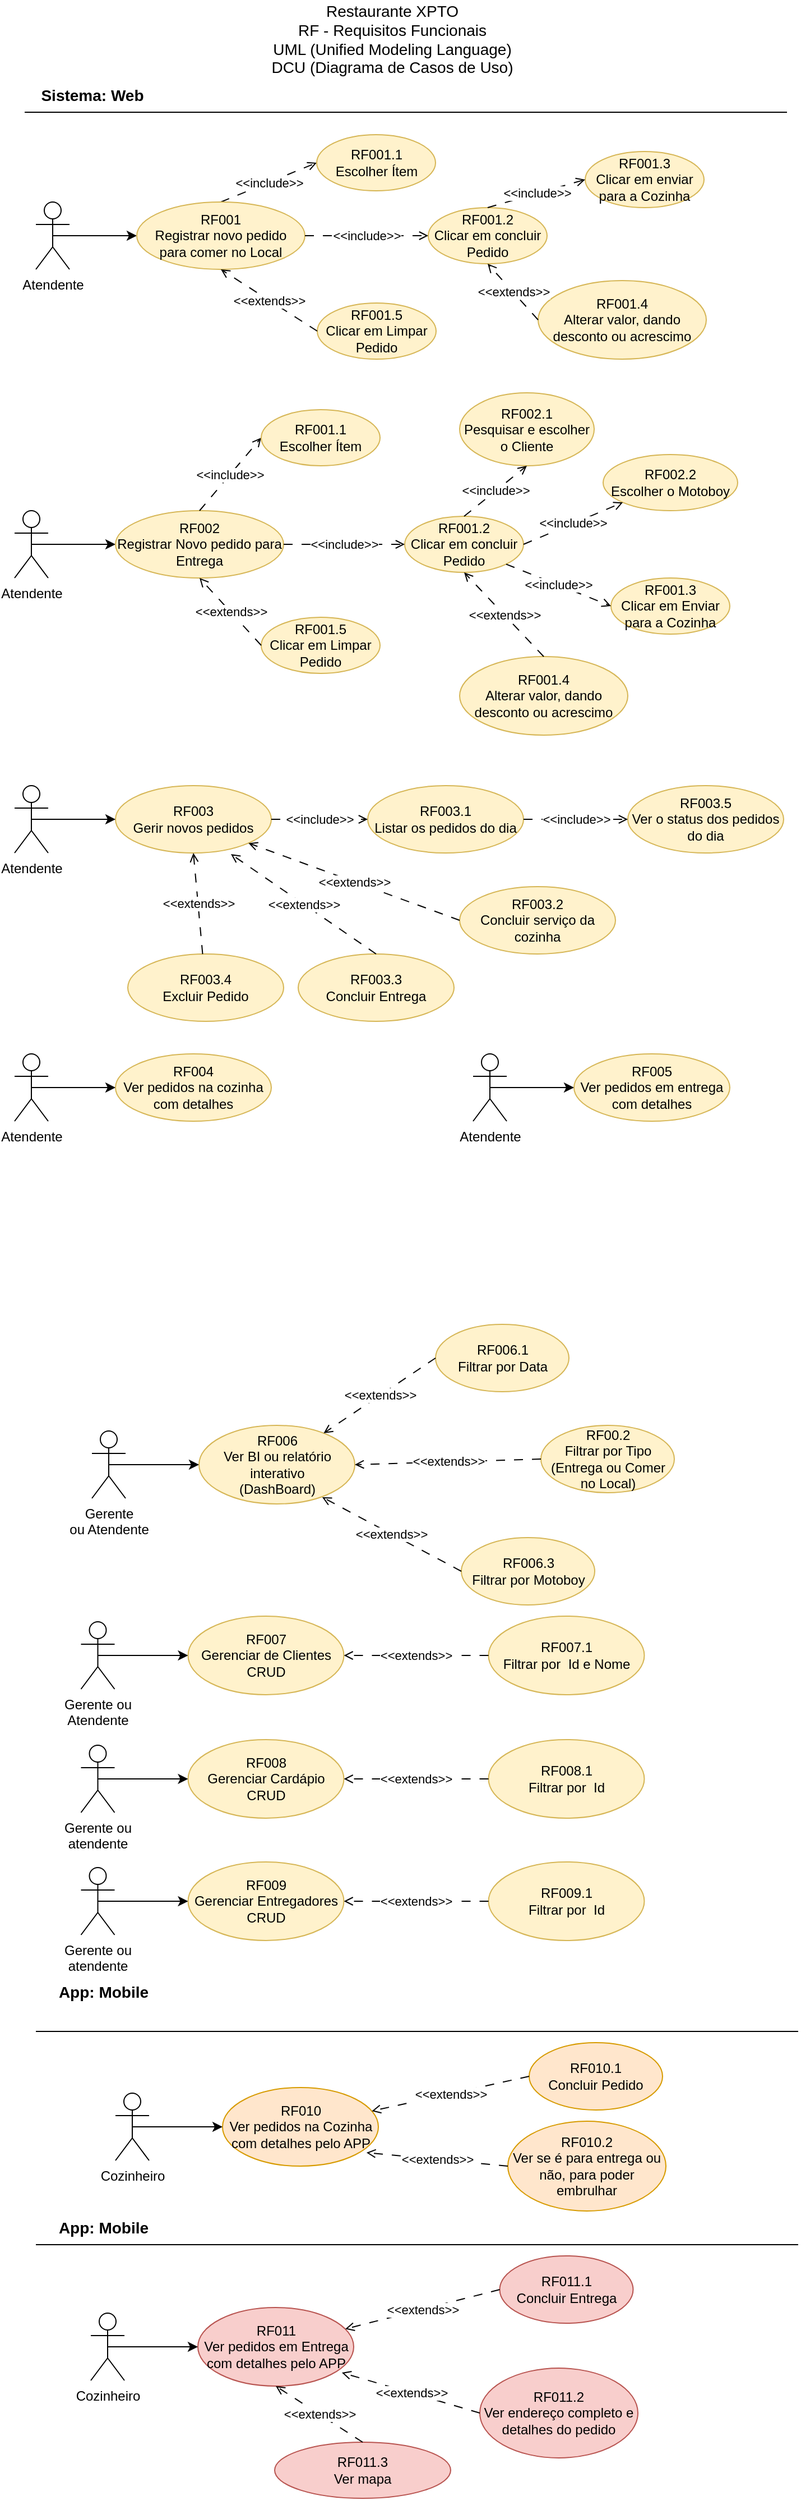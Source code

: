 <mxfile version="21.6.9" type="device">
  <diagram name="Seite-1" id="35zlrPXFMCJeaVaovkQZ">
    <mxGraphModel dx="1434" dy="758" grid="1" gridSize="10" guides="1" tooltips="1" connect="1" arrows="1" fold="1" page="1" pageScale="1" pageWidth="827" pageHeight="1169" math="0" shadow="0">
      <root>
        <mxCell id="0" />
        <mxCell id="1" parent="0" />
        <mxCell id="SU0oQVZIDKapzkja-TfS-1" value="Restaurante XPTO&lt;br style=&quot;font-size: 14px;&quot;&gt;RF - Requisitos Funcionais&lt;br style=&quot;font-size: 14px;&quot;&gt;UML (Unified Modeling Language)&lt;br style=&quot;font-size: 14px;&quot;&gt;DCU (Diagrama de Casos de Uso)" style="text;html=1;strokeColor=none;fillColor=none;align=center;verticalAlign=middle;whiteSpace=wrap;rounded=0;fontSize=14;" parent="1" vertex="1">
          <mxGeometry x="274.5" y="40" width="266" height="70" as="geometry" />
        </mxCell>
        <mxCell id="SU0oQVZIDKapzkja-TfS-4" style="rounded=0;orthogonalLoop=1;jettySize=auto;html=1;exitX=0.5;exitY=0.5;exitDx=0;exitDy=0;exitPerimeter=0;entryX=0;entryY=0.5;entryDx=0;entryDy=0;" parent="1" source="SU0oQVZIDKapzkja-TfS-2" target="SU0oQVZIDKapzkja-TfS-3" edge="1">
          <mxGeometry relative="1" as="geometry" />
        </mxCell>
        <mxCell id="SU0oQVZIDKapzkja-TfS-6" style="rounded=0;orthogonalLoop=1;jettySize=auto;html=1;exitX=0.5;exitY=0.5;exitDx=0;exitDy=0;exitPerimeter=0;entryX=0;entryY=0.5;entryDx=0;entryDy=0;" parent="1" source="SU0oQVZIDKapzkja-TfS-13" target="SU0oQVZIDKapzkja-TfS-5" edge="1">
          <mxGeometry relative="1" as="geometry" />
        </mxCell>
        <mxCell id="SU0oQVZIDKapzkja-TfS-2" value="Atendente" style="shape=umlActor;verticalLabelPosition=bottom;verticalAlign=top;html=1;" parent="1" vertex="1">
          <mxGeometry x="90" y="220" width="30" height="60" as="geometry" />
        </mxCell>
        <mxCell id="SU0oQVZIDKapzkja-TfS-10" value="&amp;lt;&amp;lt;include&amp;gt;&amp;gt;" style="rounded=0;orthogonalLoop=1;jettySize=auto;html=1;exitX=0.5;exitY=0;exitDx=0;exitDy=0;entryX=0;entryY=0.5;entryDx=0;entryDy=0;dashed=1;dashPattern=8 8;endArrow=open;endFill=0;" parent="1" source="SU0oQVZIDKapzkja-TfS-3" target="SU0oQVZIDKapzkja-TfS-7" edge="1">
          <mxGeometry relative="1" as="geometry" />
        </mxCell>
        <mxCell id="SU0oQVZIDKapzkja-TfS-3" value="RF001&lt;br&gt;Registrar novo pedido&lt;br&gt;para comer no Local" style="ellipse;whiteSpace=wrap;html=1;fillColor=#fff2cc;strokeColor=#d6b656;" parent="1" vertex="1">
          <mxGeometry x="180" y="220" width="150" height="60" as="geometry" />
        </mxCell>
        <mxCell id="SU0oQVZIDKapzkja-TfS-5" value="RF002&lt;br&gt;Registrar Novo pedido para Entrega" style="ellipse;whiteSpace=wrap;html=1;fillColor=#fff2cc;strokeColor=#d6b656;" parent="1" vertex="1">
          <mxGeometry x="161" y="495" width="150" height="60" as="geometry" />
        </mxCell>
        <mxCell id="SU0oQVZIDKapzkja-TfS-7" value="RF001.1&lt;br&gt;Escolher Ítem" style="ellipse;whiteSpace=wrap;html=1;fillColor=#fff2cc;strokeColor=#d6b656;" parent="1" vertex="1">
          <mxGeometry x="340.5" y="160" width="106" height="50" as="geometry" />
        </mxCell>
        <mxCell id="SU0oQVZIDKapzkja-TfS-8" value="RF001.2&lt;br&gt;Clicar em concluir Pedido" style="ellipse;whiteSpace=wrap;html=1;fillColor=#fff2cc;strokeColor=#d6b656;" parent="1" vertex="1">
          <mxGeometry x="440" y="225" width="106" height="50" as="geometry" />
        </mxCell>
        <mxCell id="SU0oQVZIDKapzkja-TfS-9" value="RF001.5&lt;br&gt;Clicar em Limpar Pedido" style="ellipse;whiteSpace=wrap;html=1;fillColor=#fff2cc;strokeColor=#d6b656;" parent="1" vertex="1">
          <mxGeometry x="341" y="310" width="106" height="50" as="geometry" />
        </mxCell>
        <mxCell id="SU0oQVZIDKapzkja-TfS-11" value="&amp;lt;&amp;lt;include&amp;gt;&amp;gt;" style="rounded=0;orthogonalLoop=1;jettySize=auto;html=1;exitX=1;exitY=0.5;exitDx=0;exitDy=0;entryX=0;entryY=0.5;entryDx=0;entryDy=0;dashed=1;dashPattern=8 8;endArrow=open;endFill=0;" parent="1" source="SU0oQVZIDKapzkja-TfS-3" target="SU0oQVZIDKapzkja-TfS-8" edge="1">
          <mxGeometry relative="1" as="geometry">
            <mxPoint x="265" y="230" as="sourcePoint" />
            <mxPoint x="340" y="165" as="targetPoint" />
          </mxGeometry>
        </mxCell>
        <mxCell id="SU0oQVZIDKapzkja-TfS-12" value="&amp;lt;&amp;lt;extends&amp;gt;&amp;gt;" style="rounded=0;orthogonalLoop=1;jettySize=auto;html=1;exitX=0;exitY=0.5;exitDx=0;exitDy=0;entryX=0.5;entryY=1;entryDx=0;entryDy=0;dashed=1;dashPattern=8 8;endArrow=open;endFill=0;" parent="1" source="SU0oQVZIDKapzkja-TfS-9" target="SU0oQVZIDKapzkja-TfS-3" edge="1">
          <mxGeometry relative="1" as="geometry">
            <mxPoint x="340" y="260" as="sourcePoint" />
            <mxPoint x="450" y="260" as="targetPoint" />
          </mxGeometry>
        </mxCell>
        <mxCell id="SU0oQVZIDKapzkja-TfS-13" value="Atendente" style="shape=umlActor;verticalLabelPosition=bottom;verticalAlign=top;html=1;" parent="1" vertex="1">
          <mxGeometry x="71" y="495" width="30" height="60" as="geometry" />
        </mxCell>
        <mxCell id="SU0oQVZIDKapzkja-TfS-14" value="RF001.3&lt;br&gt;Clicar em enviar para a Cozinha" style="ellipse;whiteSpace=wrap;html=1;fillColor=#fff2cc;strokeColor=#d6b656;" parent="1" vertex="1">
          <mxGeometry x="580" y="175" width="106" height="50" as="geometry" />
        </mxCell>
        <mxCell id="SU0oQVZIDKapzkja-TfS-15" value="&amp;lt;&amp;lt;include&amp;gt;&amp;gt;" style="rounded=0;orthogonalLoop=1;jettySize=auto;html=1;exitX=0.5;exitY=0;exitDx=0;exitDy=0;entryX=0;entryY=0.5;entryDx=0;entryDy=0;dashed=1;dashPattern=8 8;endArrow=open;endFill=0;" parent="1" source="SU0oQVZIDKapzkja-TfS-8" target="SU0oQVZIDKapzkja-TfS-14" edge="1">
          <mxGeometry relative="1" as="geometry">
            <mxPoint x="340" y="260" as="sourcePoint" />
            <mxPoint x="450" y="260" as="targetPoint" />
          </mxGeometry>
        </mxCell>
        <mxCell id="SU0oQVZIDKapzkja-TfS-16" value="RF001.4&lt;br&gt;Alterar valor, dando desconto ou acrescimo" style="ellipse;whiteSpace=wrap;html=1;fillColor=#fff2cc;strokeColor=#d6b656;" parent="1" vertex="1">
          <mxGeometry x="538" y="290" width="150" height="70" as="geometry" />
        </mxCell>
        <mxCell id="SU0oQVZIDKapzkja-TfS-17" value="&amp;lt;&amp;lt;extends&amp;gt;&amp;gt;" style="rounded=0;orthogonalLoop=1;jettySize=auto;html=1;exitX=0;exitY=0.5;exitDx=0;exitDy=0;entryX=0.5;entryY=1;entryDx=0;entryDy=0;dashed=1;dashPattern=8 8;endArrow=open;endFill=0;" parent="1" source="SU0oQVZIDKapzkja-TfS-16" target="SU0oQVZIDKapzkja-TfS-8" edge="1">
          <mxGeometry relative="1" as="geometry">
            <mxPoint x="351" y="345" as="sourcePoint" />
            <mxPoint x="265" y="290" as="targetPoint" />
          </mxGeometry>
        </mxCell>
        <mxCell id="SU0oQVZIDKapzkja-TfS-26" value="&amp;lt;&amp;lt;include&amp;gt;&amp;gt;" style="rounded=0;orthogonalLoop=1;jettySize=auto;html=1;exitX=0.5;exitY=0;exitDx=0;exitDy=0;entryX=0;entryY=0.5;entryDx=0;entryDy=0;dashed=1;dashPattern=8 8;endArrow=open;endFill=0;" parent="1" source="SU0oQVZIDKapzkja-TfS-5" target="SU0oQVZIDKapzkja-TfS-27" edge="1">
          <mxGeometry relative="1" as="geometry">
            <mxPoint x="251" y="495" as="sourcePoint" />
          </mxGeometry>
        </mxCell>
        <mxCell id="SU0oQVZIDKapzkja-TfS-27" value="RF001.1&lt;br&gt;Escolher Ítem" style="ellipse;whiteSpace=wrap;html=1;fillColor=#fff2cc;strokeColor=#d6b656;" parent="1" vertex="1">
          <mxGeometry x="291" y="405" width="106" height="50" as="geometry" />
        </mxCell>
        <mxCell id="SU0oQVZIDKapzkja-TfS-28" value="RF001.2&lt;br&gt;Clicar em concluir Pedido" style="ellipse;whiteSpace=wrap;html=1;fillColor=#fff2cc;strokeColor=#d6b656;" parent="1" vertex="1">
          <mxGeometry x="419" y="500" width="106" height="50" as="geometry" />
        </mxCell>
        <mxCell id="SU0oQVZIDKapzkja-TfS-29" value="RF001.5&lt;br&gt;Clicar em Limpar Pedido" style="ellipse;whiteSpace=wrap;html=1;fillColor=#fff2cc;strokeColor=#d6b656;" parent="1" vertex="1">
          <mxGeometry x="291" y="590" width="106" height="50" as="geometry" />
        </mxCell>
        <mxCell id="SU0oQVZIDKapzkja-TfS-30" value="&amp;lt;&amp;lt;include&amp;gt;&amp;gt;" style="rounded=0;orthogonalLoop=1;jettySize=auto;html=1;exitX=1;exitY=0.5;exitDx=0;exitDy=0;entryX=0;entryY=0.5;entryDx=0;entryDy=0;dashed=1;dashPattern=8 8;endArrow=open;endFill=0;" parent="1" source="SU0oQVZIDKapzkja-TfS-5" target="SU0oQVZIDKapzkja-TfS-28" edge="1">
          <mxGeometry relative="1" as="geometry">
            <mxPoint x="326" y="525" as="sourcePoint" />
            <mxPoint x="336" y="440" as="targetPoint" />
          </mxGeometry>
        </mxCell>
        <mxCell id="SU0oQVZIDKapzkja-TfS-31" value="&amp;lt;&amp;lt;extends&amp;gt;&amp;gt;" style="rounded=0;orthogonalLoop=1;jettySize=auto;html=1;exitX=0;exitY=0.5;exitDx=0;exitDy=0;entryX=0.5;entryY=1;entryDx=0;entryDy=0;dashed=1;dashPattern=8 8;endArrow=open;endFill=0;" parent="1" source="SU0oQVZIDKapzkja-TfS-29" target="SU0oQVZIDKapzkja-TfS-5" edge="1">
          <mxGeometry relative="1" as="geometry">
            <mxPoint x="336" y="535" as="sourcePoint" />
            <mxPoint x="251" y="555" as="targetPoint" />
          </mxGeometry>
        </mxCell>
        <mxCell id="SU0oQVZIDKapzkja-TfS-32" value="RF001.3&lt;br&gt;Clicar em Enviar para a Cozinha" style="ellipse;whiteSpace=wrap;html=1;fillColor=#fff2cc;strokeColor=#d6b656;" parent="1" vertex="1">
          <mxGeometry x="603" y="555" width="106" height="50" as="geometry" />
        </mxCell>
        <mxCell id="SU0oQVZIDKapzkja-TfS-33" value="&amp;lt;&amp;lt;include&amp;gt;&amp;gt;" style="rounded=0;orthogonalLoop=1;jettySize=auto;html=1;exitX=1;exitY=1;exitDx=0;exitDy=0;entryX=0;entryY=0.5;entryDx=0;entryDy=0;dashed=1;dashPattern=8 8;endArrow=open;endFill=0;" parent="1" source="SU0oQVZIDKapzkja-TfS-28" target="SU0oQVZIDKapzkja-TfS-32" edge="1">
          <mxGeometry relative="1" as="geometry">
            <mxPoint x="336" y="535" as="sourcePoint" />
            <mxPoint x="446" y="535" as="targetPoint" />
          </mxGeometry>
        </mxCell>
        <mxCell id="SU0oQVZIDKapzkja-TfS-34" value="RF001.4&lt;br&gt;Alterar valor, dando desconto ou acrescimo" style="ellipse;whiteSpace=wrap;html=1;fillColor=#fff2cc;strokeColor=#d6b656;" parent="1" vertex="1">
          <mxGeometry x="468" y="625" width="150" height="70" as="geometry" />
        </mxCell>
        <mxCell id="SU0oQVZIDKapzkja-TfS-35" value="&amp;lt;&amp;lt;extends&amp;gt;&amp;gt;" style="rounded=0;orthogonalLoop=1;jettySize=auto;html=1;exitX=0.5;exitY=0;exitDx=0;exitDy=0;entryX=0.5;entryY=1;entryDx=0;entryDy=0;dashed=1;dashPattern=8 8;endArrow=open;endFill=0;" parent="1" source="SU0oQVZIDKapzkja-TfS-34" target="SU0oQVZIDKapzkja-TfS-28" edge="1">
          <mxGeometry relative="1" as="geometry">
            <mxPoint x="347" y="620" as="sourcePoint" />
            <mxPoint x="261" y="565" as="targetPoint" />
          </mxGeometry>
        </mxCell>
        <mxCell id="SU0oQVZIDKapzkja-TfS-36" value="RF002.1&lt;br&gt;Pesquisar e escolher&lt;br&gt;o Cliente" style="ellipse;whiteSpace=wrap;html=1;fillColor=#fff2cc;strokeColor=#d6b656;" parent="1" vertex="1">
          <mxGeometry x="468" y="390" width="120" height="65" as="geometry" />
        </mxCell>
        <mxCell id="SU0oQVZIDKapzkja-TfS-37" value="RF002.2&lt;br&gt;Escolher o Motoboy" style="ellipse;whiteSpace=wrap;html=1;fillColor=#fff2cc;strokeColor=#d6b656;" parent="1" vertex="1">
          <mxGeometry x="596" y="445" width="120" height="50" as="geometry" />
        </mxCell>
        <mxCell id="SU0oQVZIDKapzkja-TfS-38" value="&amp;lt;&amp;lt;include&amp;gt;&amp;gt;" style="rounded=0;orthogonalLoop=1;jettySize=auto;html=1;exitX=1;exitY=0.5;exitDx=0;exitDy=0;entryX=0;entryY=1;entryDx=0;entryDy=0;dashed=1;dashPattern=8 8;endArrow=open;endFill=0;" parent="1" source="SU0oQVZIDKapzkja-TfS-28" target="SU0oQVZIDKapzkja-TfS-37" edge="1">
          <mxGeometry relative="1" as="geometry">
            <mxPoint x="519" y="553" as="sourcePoint" />
            <mxPoint x="613" y="600" as="targetPoint" />
          </mxGeometry>
        </mxCell>
        <mxCell id="SU0oQVZIDKapzkja-TfS-39" value="&amp;lt;&amp;lt;include&amp;gt;&amp;gt;" style="rounded=0;orthogonalLoop=1;jettySize=auto;html=1;exitX=0.5;exitY=0;exitDx=0;exitDy=0;entryX=0.5;entryY=1;entryDx=0;entryDy=0;dashed=1;dashPattern=8 8;endArrow=open;endFill=0;" parent="1" source="SU0oQVZIDKapzkja-TfS-28" target="SU0oQVZIDKapzkja-TfS-36" edge="1">
          <mxGeometry relative="1" as="geometry">
            <mxPoint x="535" y="535" as="sourcePoint" />
            <mxPoint x="646" y="458" as="targetPoint" />
          </mxGeometry>
        </mxCell>
        <mxCell id="SU0oQVZIDKapzkja-TfS-40" value="Atendente" style="shape=umlActor;verticalLabelPosition=bottom;verticalAlign=top;html=1;" parent="1" vertex="1">
          <mxGeometry x="71" y="740" width="30" height="60" as="geometry" />
        </mxCell>
        <mxCell id="SU0oQVZIDKapzkja-TfS-41" value="RF003&lt;br&gt;Gerir novos pedidos" style="ellipse;whiteSpace=wrap;html=1;fillColor=#fff2cc;strokeColor=#d6b656;" parent="1" vertex="1">
          <mxGeometry x="161" y="740" width="139" height="60" as="geometry" />
        </mxCell>
        <mxCell id="SU0oQVZIDKapzkja-TfS-42" value="RF003.1&lt;br&gt;Listar os pedidos do dia" style="ellipse;whiteSpace=wrap;html=1;fillColor=#fff2cc;strokeColor=#d6b656;" parent="1" vertex="1">
          <mxGeometry x="386" y="740" width="139" height="60" as="geometry" />
        </mxCell>
        <mxCell id="SU0oQVZIDKapzkja-TfS-43" value="RF003.2&lt;br&gt;Concluir serviço da cozinha" style="ellipse;whiteSpace=wrap;html=1;fillColor=#fff2cc;strokeColor=#d6b656;" parent="1" vertex="1">
          <mxGeometry x="468" y="830" width="139" height="60" as="geometry" />
        </mxCell>
        <mxCell id="SU0oQVZIDKapzkja-TfS-44" value="RF003.3&lt;br&gt;Concluir Entrega" style="ellipse;whiteSpace=wrap;html=1;fillColor=#fff2cc;strokeColor=#d6b656;" parent="1" vertex="1">
          <mxGeometry x="324" y="890" width="139" height="60" as="geometry" />
        </mxCell>
        <mxCell id="SU0oQVZIDKapzkja-TfS-45" value="RF003.4&lt;br&gt;Excluir Pedido" style="ellipse;whiteSpace=wrap;html=1;fillColor=#fff2cc;strokeColor=#d6b656;" parent="1" vertex="1">
          <mxGeometry x="172" y="890" width="139" height="60" as="geometry" />
        </mxCell>
        <mxCell id="SU0oQVZIDKapzkja-TfS-46" value="RF003.5&lt;br&gt;Ver o status dos pedidos do dia" style="ellipse;whiteSpace=wrap;html=1;fillColor=#fff2cc;strokeColor=#d6b656;" parent="1" vertex="1">
          <mxGeometry x="618" y="740" width="139" height="60" as="geometry" />
        </mxCell>
        <mxCell id="SU0oQVZIDKapzkja-TfS-47" value="&amp;lt;&amp;lt;include&amp;gt;&amp;gt;" style="rounded=0;orthogonalLoop=1;jettySize=auto;html=1;exitX=1;exitY=0.5;exitDx=0;exitDy=0;entryX=0;entryY=0.5;entryDx=0;entryDy=0;dashed=1;dashPattern=8 8;endArrow=open;endFill=0;" parent="1" source="SU0oQVZIDKapzkja-TfS-42" target="SU0oQVZIDKapzkja-TfS-46" edge="1">
          <mxGeometry relative="1" as="geometry">
            <mxPoint x="246" y="535" as="sourcePoint" />
            <mxPoint x="301" y="470" as="targetPoint" />
          </mxGeometry>
        </mxCell>
        <mxCell id="SU0oQVZIDKapzkja-TfS-48" value="&amp;lt;&amp;lt;include&amp;gt;&amp;gt;" style="rounded=0;orthogonalLoop=1;jettySize=auto;html=1;exitX=1;exitY=0.5;exitDx=0;exitDy=0;entryX=0;entryY=0.5;entryDx=0;entryDy=0;dashed=1;dashPattern=8 8;endArrow=open;endFill=0;" parent="1" source="SU0oQVZIDKapzkja-TfS-41" target="SU0oQVZIDKapzkja-TfS-42" edge="1">
          <mxGeometry relative="1" as="geometry">
            <mxPoint x="499" y="780" as="sourcePoint" />
            <mxPoint x="613" y="780" as="targetPoint" />
          </mxGeometry>
        </mxCell>
        <mxCell id="SU0oQVZIDKapzkja-TfS-49" style="rounded=0;orthogonalLoop=1;jettySize=auto;html=1;exitX=0.5;exitY=0.5;exitDx=0;exitDy=0;exitPerimeter=0;entryX=0;entryY=0.5;entryDx=0;entryDy=0;" parent="1" source="SU0oQVZIDKapzkja-TfS-40" target="SU0oQVZIDKapzkja-TfS-41" edge="1">
          <mxGeometry relative="1" as="geometry">
            <mxPoint x="96" y="565" as="sourcePoint" />
            <mxPoint x="171" y="565" as="targetPoint" />
          </mxGeometry>
        </mxCell>
        <mxCell id="SU0oQVZIDKapzkja-TfS-50" value="&amp;lt;&amp;lt;extends&amp;gt;&amp;gt;" style="rounded=0;orthogonalLoop=1;jettySize=auto;html=1;exitX=0.5;exitY=0;exitDx=0;exitDy=0;entryX=0.741;entryY=1.017;entryDx=0;entryDy=0;dashed=1;dashPattern=8 8;endArrow=open;endFill=0;entryPerimeter=0;" parent="1" source="SU0oQVZIDKapzkja-TfS-44" target="SU0oQVZIDKapzkja-TfS-41" edge="1">
          <mxGeometry relative="1" as="geometry">
            <mxPoint x="301" y="655" as="sourcePoint" />
            <mxPoint x="246" y="595" as="targetPoint" />
          </mxGeometry>
        </mxCell>
        <mxCell id="SU0oQVZIDKapzkja-TfS-51" value="&amp;lt;&amp;lt;extends&amp;gt;&amp;gt;" style="rounded=0;orthogonalLoop=1;jettySize=auto;html=1;entryX=0.5;entryY=1;entryDx=0;entryDy=0;dashed=1;dashPattern=8 8;endArrow=open;endFill=0;" parent="1" source="SU0oQVZIDKapzkja-TfS-45" target="SU0oQVZIDKapzkja-TfS-41" edge="1">
          <mxGeometry relative="1" as="geometry">
            <mxPoint x="410" y="900" as="sourcePoint" />
            <mxPoint x="241" y="810" as="targetPoint" />
          </mxGeometry>
        </mxCell>
        <mxCell id="SU0oQVZIDKapzkja-TfS-52" value="&amp;lt;&amp;lt;extends&amp;gt;&amp;gt;" style="rounded=0;orthogonalLoop=1;jettySize=auto;html=1;entryX=1;entryY=1;entryDx=0;entryDy=0;dashed=1;dashPattern=8 8;endArrow=open;endFill=0;exitX=0;exitY=0.5;exitDx=0;exitDy=0;" parent="1" source="SU0oQVZIDKapzkja-TfS-43" target="SU0oQVZIDKapzkja-TfS-41" edge="1">
          <mxGeometry relative="1" as="geometry">
            <mxPoint x="252" y="900" as="sourcePoint" />
            <mxPoint x="251" y="820" as="targetPoint" />
          </mxGeometry>
        </mxCell>
        <mxCell id="SU0oQVZIDKapzkja-TfS-53" value="Atendente" style="shape=umlActor;verticalLabelPosition=bottom;verticalAlign=top;html=1;" parent="1" vertex="1">
          <mxGeometry x="71" y="979" width="30" height="60" as="geometry" />
        </mxCell>
        <mxCell id="SU0oQVZIDKapzkja-TfS-54" value="RF004&lt;br&gt;Ver pedidos na cozinha com detalhes" style="ellipse;whiteSpace=wrap;html=1;fillColor=#fff2cc;strokeColor=#d6b656;" parent="1" vertex="1">
          <mxGeometry x="161" y="979" width="139" height="60" as="geometry" />
        </mxCell>
        <mxCell id="SU0oQVZIDKapzkja-TfS-62" style="rounded=0;orthogonalLoop=1;jettySize=auto;html=1;exitX=0.5;exitY=0.5;exitDx=0;exitDy=0;exitPerimeter=0;entryX=0;entryY=0.5;entryDx=0;entryDy=0;" parent="1" source="SU0oQVZIDKapzkja-TfS-53" target="SU0oQVZIDKapzkja-TfS-54" edge="1">
          <mxGeometry relative="1" as="geometry">
            <mxPoint x="96" y="804" as="sourcePoint" />
            <mxPoint x="171" y="804" as="targetPoint" />
          </mxGeometry>
        </mxCell>
        <mxCell id="SU0oQVZIDKapzkja-TfS-66" value="Atendente" style="shape=umlActor;verticalLabelPosition=bottom;verticalAlign=top;html=1;" parent="1" vertex="1">
          <mxGeometry x="480" y="979" width="30" height="60" as="geometry" />
        </mxCell>
        <mxCell id="SU0oQVZIDKapzkja-TfS-67" value="RF005&lt;br&gt;Ver pedidos em entrega com detalhes" style="ellipse;whiteSpace=wrap;html=1;fillColor=#fff2cc;strokeColor=#d6b656;" parent="1" vertex="1">
          <mxGeometry x="570" y="979" width="139" height="60" as="geometry" />
        </mxCell>
        <mxCell id="SU0oQVZIDKapzkja-TfS-68" style="rounded=0;orthogonalLoop=1;jettySize=auto;html=1;exitX=0.5;exitY=0.5;exitDx=0;exitDy=0;exitPerimeter=0;entryX=0;entryY=0.5;entryDx=0;entryDy=0;" parent="1" source="SU0oQVZIDKapzkja-TfS-66" target="SU0oQVZIDKapzkja-TfS-67" edge="1">
          <mxGeometry relative="1" as="geometry">
            <mxPoint x="505" y="804" as="sourcePoint" />
            <mxPoint x="580" y="804" as="targetPoint" />
          </mxGeometry>
        </mxCell>
        <mxCell id="SU0oQVZIDKapzkja-TfS-69" value="Gerente&lt;br&gt;ou Atendente" style="shape=umlActor;verticalLabelPosition=bottom;verticalAlign=top;html=1;" parent="1" vertex="1">
          <mxGeometry x="140" y="1315" width="30" height="60" as="geometry" />
        </mxCell>
        <mxCell id="SU0oQVZIDKapzkja-TfS-70" value="RF006&lt;br&gt;Ver BI ou relatório interativo&lt;br&gt;(DashBoard)" style="ellipse;whiteSpace=wrap;html=1;fillColor=#fff2cc;strokeColor=#d6b656;" parent="1" vertex="1">
          <mxGeometry x="235.5" y="1310" width="139" height="70" as="geometry" />
        </mxCell>
        <mxCell id="SU0oQVZIDKapzkja-TfS-71" style="rounded=0;orthogonalLoop=1;jettySize=auto;html=1;exitX=0.5;exitY=0.5;exitDx=0;exitDy=0;exitPerimeter=0;entryX=0;entryY=0.5;entryDx=0;entryDy=0;" parent="1" source="SU0oQVZIDKapzkja-TfS-69" target="SU0oQVZIDKapzkja-TfS-70" edge="1">
          <mxGeometry relative="1" as="geometry">
            <mxPoint x="165" y="1140" as="sourcePoint" />
            <mxPoint x="240" y="1140" as="targetPoint" />
          </mxGeometry>
        </mxCell>
        <mxCell id="SU0oQVZIDKapzkja-TfS-72" value="RF006.1&lt;br&gt;Filtrar por Data" style="ellipse;whiteSpace=wrap;html=1;fillColor=#fff2cc;strokeColor=#d6b656;" parent="1" vertex="1">
          <mxGeometry x="446.5" y="1220" width="119" height="60" as="geometry" />
        </mxCell>
        <mxCell id="SU0oQVZIDKapzkja-TfS-73" value="RF00.2&lt;br&gt;Filtrar por Tipo&lt;br&gt;(Entrega ou Comer no Local)" style="ellipse;whiteSpace=wrap;html=1;fillColor=#fff2cc;strokeColor=#d6b656;" parent="1" vertex="1">
          <mxGeometry x="540.5" y="1310" width="119" height="60" as="geometry" />
        </mxCell>
        <mxCell id="SU0oQVZIDKapzkja-TfS-74" value="RF006.3&lt;br&gt;Filtrar por Motoboy" style="ellipse;whiteSpace=wrap;html=1;fillColor=#fff2cc;strokeColor=#d6b656;" parent="1" vertex="1">
          <mxGeometry x="469.5" y="1410" width="119" height="60" as="geometry" />
        </mxCell>
        <mxCell id="SU0oQVZIDKapzkja-TfS-78" value="&amp;lt;&amp;lt;extends&amp;gt;&amp;gt;" style="rounded=0;orthogonalLoop=1;jettySize=auto;html=1;dashed=1;dashPattern=8 8;endArrow=open;endFill=0;exitX=0;exitY=0.5;exitDx=0;exitDy=0;" parent="1" source="SU0oQVZIDKapzkja-TfS-72" target="SU0oQVZIDKapzkja-TfS-70" edge="1">
          <mxGeometry relative="1" as="geometry">
            <mxPoint x="443.5" y="1160" as="sourcePoint" />
            <mxPoint x="323.5" y="1230" as="targetPoint" />
          </mxGeometry>
        </mxCell>
        <mxCell id="SU0oQVZIDKapzkja-TfS-79" value="&amp;lt;&amp;lt;extends&amp;gt;&amp;gt;" style="rounded=0;orthogonalLoop=1;jettySize=auto;html=1;dashed=1;dashPattern=8 8;endArrow=open;endFill=0;exitX=0;exitY=0.5;exitDx=0;exitDy=0;entryX=1;entryY=0.5;entryDx=0;entryDy=0;" parent="1" source="SU0oQVZIDKapzkja-TfS-73" target="SU0oQVZIDKapzkja-TfS-70" edge="1">
          <mxGeometry relative="1" as="geometry">
            <mxPoint x="453.5" y="1170" as="sourcePoint" />
            <mxPoint x="333.5" y="1240" as="targetPoint" />
          </mxGeometry>
        </mxCell>
        <mxCell id="SU0oQVZIDKapzkja-TfS-80" value="&amp;lt;&amp;lt;extends&amp;gt;&amp;gt;" style="rounded=0;orthogonalLoop=1;jettySize=auto;html=1;dashed=1;dashPattern=8 8;endArrow=open;endFill=0;entryX=0.791;entryY=0.914;entryDx=0;entryDy=0;exitX=0;exitY=0.5;exitDx=0;exitDy=0;entryPerimeter=0;" parent="1" source="SU0oQVZIDKapzkja-TfS-74" target="SU0oQVZIDKapzkja-TfS-70" edge="1">
          <mxGeometry relative="1" as="geometry">
            <mxPoint x="463.5" y="1180" as="sourcePoint" />
            <mxPoint x="343.5" y="1250" as="targetPoint" />
          </mxGeometry>
        </mxCell>
        <mxCell id="SU0oQVZIDKapzkja-TfS-81" value="Cozinheiro" style="shape=umlActor;verticalLabelPosition=bottom;verticalAlign=top;html=1;" parent="1" vertex="1">
          <mxGeometry x="161" y="1905" width="30" height="60" as="geometry" />
        </mxCell>
        <mxCell id="SU0oQVZIDKapzkja-TfS-82" value="RF010&lt;br&gt;Ver pedidos na Cozinha&lt;br&gt;com detalhes pelo APP" style="ellipse;whiteSpace=wrap;html=1;fillColor=#ffe6cc;strokeColor=#d79b00;" parent="1" vertex="1">
          <mxGeometry x="256.5" y="1900" width="139" height="70" as="geometry" />
        </mxCell>
        <mxCell id="SU0oQVZIDKapzkja-TfS-83" style="rounded=0;orthogonalLoop=1;jettySize=auto;html=1;exitX=0.5;exitY=0.5;exitDx=0;exitDy=0;exitPerimeter=0;entryX=0;entryY=0.5;entryDx=0;entryDy=0;" parent="1" source="SU0oQVZIDKapzkja-TfS-81" target="SU0oQVZIDKapzkja-TfS-82" edge="1">
          <mxGeometry relative="1" as="geometry">
            <mxPoint x="186" y="1730" as="sourcePoint" />
            <mxPoint x="261" y="1730" as="targetPoint" />
          </mxGeometry>
        </mxCell>
        <mxCell id="SU0oQVZIDKapzkja-TfS-84" value="RF010.1&lt;br&gt;Concluir Pedido" style="ellipse;whiteSpace=wrap;html=1;fillColor=#ffe6cc;strokeColor=#d79b00;" parent="1" vertex="1">
          <mxGeometry x="530" y="1860" width="119" height="60" as="geometry" />
        </mxCell>
        <mxCell id="SU0oQVZIDKapzkja-TfS-86" value="RF010.2&lt;br&gt;Ver se é para entrega ou não, para poder embrulhar" style="ellipse;whiteSpace=wrap;html=1;fillColor=#ffe6cc;strokeColor=#d79b00;" parent="1" vertex="1">
          <mxGeometry x="511" y="1930" width="141" height="80" as="geometry" />
        </mxCell>
        <mxCell id="SU0oQVZIDKapzkja-TfS-87" value="&amp;lt;&amp;lt;extends&amp;gt;&amp;gt;" style="rounded=0;orthogonalLoop=1;jettySize=auto;html=1;dashed=1;dashPattern=8 8;endArrow=open;endFill=0;exitX=0;exitY=0.5;exitDx=0;exitDy=0;" parent="1" source="SU0oQVZIDKapzkja-TfS-84" target="SU0oQVZIDKapzkja-TfS-82" edge="1">
          <mxGeometry relative="1" as="geometry">
            <mxPoint x="464.5" y="1750" as="sourcePoint" />
            <mxPoint x="344.5" y="1820" as="targetPoint" />
          </mxGeometry>
        </mxCell>
        <mxCell id="SU0oQVZIDKapzkja-TfS-89" value="&amp;lt;&amp;lt;extends&amp;gt;&amp;gt;" style="rounded=0;orthogonalLoop=1;jettySize=auto;html=1;dashed=1;dashPattern=8 8;endArrow=open;endFill=0;entryX=0.924;entryY=0.829;entryDx=0;entryDy=0;exitX=0;exitY=0.5;exitDx=0;exitDy=0;entryPerimeter=0;" parent="1" source="SU0oQVZIDKapzkja-TfS-86" target="SU0oQVZIDKapzkja-TfS-82" edge="1">
          <mxGeometry relative="1" as="geometry">
            <mxPoint x="484.5" y="1770" as="sourcePoint" />
            <mxPoint x="364.5" y="1840" as="targetPoint" />
          </mxGeometry>
        </mxCell>
        <mxCell id="SU0oQVZIDKapzkja-TfS-90" value="Cozinheiro" style="shape=umlActor;verticalLabelPosition=bottom;verticalAlign=top;html=1;" parent="1" vertex="1">
          <mxGeometry x="139" y="2101" width="30" height="60" as="geometry" />
        </mxCell>
        <mxCell id="SU0oQVZIDKapzkja-TfS-91" value="RF011&lt;br&gt;Ver pedidos em Entrega&lt;br&gt;com detalhes pelo APP" style="ellipse;whiteSpace=wrap;html=1;fillColor=#f8cecc;strokeColor=#b85450;" parent="1" vertex="1">
          <mxGeometry x="234.5" y="2096" width="139" height="70" as="geometry" />
        </mxCell>
        <mxCell id="SU0oQVZIDKapzkja-TfS-92" style="rounded=0;orthogonalLoop=1;jettySize=auto;html=1;exitX=0.5;exitY=0.5;exitDx=0;exitDy=0;exitPerimeter=0;entryX=0;entryY=0.5;entryDx=0;entryDy=0;" parent="1" source="SU0oQVZIDKapzkja-TfS-90" target="SU0oQVZIDKapzkja-TfS-91" edge="1">
          <mxGeometry relative="1" as="geometry">
            <mxPoint x="164" y="1926" as="sourcePoint" />
            <mxPoint x="239" y="1926" as="targetPoint" />
          </mxGeometry>
        </mxCell>
        <mxCell id="SU0oQVZIDKapzkja-TfS-93" value="RF011.1&lt;br&gt;Concluir Entrega" style="ellipse;whiteSpace=wrap;html=1;fillColor=#f8cecc;strokeColor=#b85450;" parent="1" vertex="1">
          <mxGeometry x="503.75" y="2050" width="119" height="60" as="geometry" />
        </mxCell>
        <mxCell id="SU0oQVZIDKapzkja-TfS-94" value="RF011.2&lt;br&gt;Ver endereço completo e detalhes do pedido" style="ellipse;whiteSpace=wrap;html=1;fillColor=#f8cecc;strokeColor=#b85450;" parent="1" vertex="1">
          <mxGeometry x="486" y="2150" width="141" height="80" as="geometry" />
        </mxCell>
        <mxCell id="SU0oQVZIDKapzkja-TfS-95" value="&amp;lt;&amp;lt;extends&amp;gt;&amp;gt;" style="rounded=0;orthogonalLoop=1;jettySize=auto;html=1;dashed=1;dashPattern=8 8;endArrow=open;endFill=0;exitX=0;exitY=0.5;exitDx=0;exitDy=0;" parent="1" source="SU0oQVZIDKapzkja-TfS-93" target="SU0oQVZIDKapzkja-TfS-91" edge="1">
          <mxGeometry relative="1" as="geometry">
            <mxPoint x="442.5" y="1946" as="sourcePoint" />
            <mxPoint x="322.5" y="2016" as="targetPoint" />
          </mxGeometry>
        </mxCell>
        <mxCell id="SU0oQVZIDKapzkja-TfS-96" value="&amp;lt;&amp;lt;extends&amp;gt;&amp;gt;" style="rounded=0;orthogonalLoop=1;jettySize=auto;html=1;dashed=1;dashPattern=8 8;endArrow=open;endFill=0;entryX=0.924;entryY=0.829;entryDx=0;entryDy=0;exitX=0;exitY=0.5;exitDx=0;exitDy=0;entryPerimeter=0;" parent="1" source="SU0oQVZIDKapzkja-TfS-94" target="SU0oQVZIDKapzkja-TfS-91" edge="1">
          <mxGeometry relative="1" as="geometry">
            <mxPoint x="462.5" y="1966" as="sourcePoint" />
            <mxPoint x="342.5" y="2036" as="targetPoint" />
          </mxGeometry>
        </mxCell>
        <mxCell id="SU0oQVZIDKapzkja-TfS-97" value="RF011.3&lt;br&gt;Ver mapa" style="ellipse;whiteSpace=wrap;html=1;fillColor=#f8cecc;strokeColor=#b85450;" parent="1" vertex="1">
          <mxGeometry x="303" y="2216" width="157" height="50" as="geometry" />
        </mxCell>
        <mxCell id="SU0oQVZIDKapzkja-TfS-98" value="&amp;lt;&amp;lt;extends&amp;gt;&amp;gt;" style="rounded=0;orthogonalLoop=1;jettySize=auto;html=1;dashed=1;dashPattern=8 8;endArrow=open;endFill=0;entryX=0.5;entryY=1;entryDx=0;entryDy=0;exitX=0.5;exitY=0;exitDx=0;exitDy=0;" parent="1" source="SU0oQVZIDKapzkja-TfS-97" target="SU0oQVZIDKapzkja-TfS-91" edge="1">
          <mxGeometry relative="1" as="geometry">
            <mxPoint x="496" y="2200" as="sourcePoint" />
            <mxPoint x="373" y="2164" as="targetPoint" />
          </mxGeometry>
        </mxCell>
        <mxCell id="Geo93XQgjmV_hKDWjK-7-1" value="Gerente ou&lt;br&gt;Atendente" style="shape=umlActor;verticalLabelPosition=bottom;verticalAlign=top;html=1;" vertex="1" parent="1">
          <mxGeometry x="130.25" y="1485" width="30" height="60" as="geometry" />
        </mxCell>
        <mxCell id="Geo93XQgjmV_hKDWjK-7-2" value="RF007&lt;br&gt;Gerenciar de Clientes&lt;br&gt;CRUD" style="ellipse;whiteSpace=wrap;html=1;fillColor=#fff2cc;strokeColor=#d6b656;" vertex="1" parent="1">
          <mxGeometry x="225.75" y="1480" width="139" height="70" as="geometry" />
        </mxCell>
        <mxCell id="Geo93XQgjmV_hKDWjK-7-3" style="rounded=0;orthogonalLoop=1;jettySize=auto;html=1;exitX=0.5;exitY=0.5;exitDx=0;exitDy=0;exitPerimeter=0;entryX=0;entryY=0.5;entryDx=0;entryDy=0;" edge="1" parent="1" source="Geo93XQgjmV_hKDWjK-7-1" target="Geo93XQgjmV_hKDWjK-7-2">
          <mxGeometry relative="1" as="geometry">
            <mxPoint x="155.25" y="1310" as="sourcePoint" />
            <mxPoint x="230.25" y="1310" as="targetPoint" />
          </mxGeometry>
        </mxCell>
        <mxCell id="Geo93XQgjmV_hKDWjK-7-4" value="RF007.1&lt;br&gt;Filtrar por&amp;nbsp; Id e Nome" style="ellipse;whiteSpace=wrap;html=1;fillColor=#fff2cc;strokeColor=#d6b656;" vertex="1" parent="1">
          <mxGeometry x="493.75" y="1480" width="139" height="70" as="geometry" />
        </mxCell>
        <mxCell id="Geo93XQgjmV_hKDWjK-7-5" value="&amp;lt;&amp;lt;extends&amp;gt;&amp;gt;" style="rounded=0;orthogonalLoop=1;jettySize=auto;html=1;dashed=1;dashPattern=8 8;endArrow=open;endFill=0;exitX=0;exitY=0.5;exitDx=0;exitDy=0;entryX=1;entryY=0.5;entryDx=0;entryDy=0;" edge="1" parent="1" source="Geo93XQgjmV_hKDWjK-7-4" target="Geo93XQgjmV_hKDWjK-7-2">
          <mxGeometry relative="1" as="geometry">
            <mxPoint x="514.25" y="1810" as="sourcePoint" />
            <mxPoint x="373.25" y="1856" as="targetPoint" />
          </mxGeometry>
        </mxCell>
        <mxCell id="Geo93XQgjmV_hKDWjK-7-6" value="Gerente ou&lt;br&gt;atendente" style="shape=umlActor;verticalLabelPosition=bottom;verticalAlign=top;html=1;" vertex="1" parent="1">
          <mxGeometry x="130.25" y="1595" width="30" height="60" as="geometry" />
        </mxCell>
        <mxCell id="Geo93XQgjmV_hKDWjK-7-7" value="RF008&lt;br&gt;Gerenciar Cardápio&lt;br&gt;CRUD" style="ellipse;whiteSpace=wrap;html=1;fillColor=#fff2cc;strokeColor=#d6b656;" vertex="1" parent="1">
          <mxGeometry x="225.75" y="1590" width="139" height="70" as="geometry" />
        </mxCell>
        <mxCell id="Geo93XQgjmV_hKDWjK-7-8" style="rounded=0;orthogonalLoop=1;jettySize=auto;html=1;exitX=0.5;exitY=0.5;exitDx=0;exitDy=0;exitPerimeter=0;entryX=0;entryY=0.5;entryDx=0;entryDy=0;" edge="1" source="Geo93XQgjmV_hKDWjK-7-6" target="Geo93XQgjmV_hKDWjK-7-7" parent="1">
          <mxGeometry relative="1" as="geometry">
            <mxPoint x="155.25" y="1420" as="sourcePoint" />
            <mxPoint x="230.25" y="1420" as="targetPoint" />
          </mxGeometry>
        </mxCell>
        <mxCell id="Geo93XQgjmV_hKDWjK-7-9" value="RF008.1&lt;br&gt;Filtrar por&amp;nbsp; Id" style="ellipse;whiteSpace=wrap;html=1;fillColor=#fff2cc;strokeColor=#d6b656;" vertex="1" parent="1">
          <mxGeometry x="493.75" y="1590" width="139" height="70" as="geometry" />
        </mxCell>
        <mxCell id="Geo93XQgjmV_hKDWjK-7-10" value="&amp;lt;&amp;lt;extends&amp;gt;&amp;gt;" style="rounded=0;orthogonalLoop=1;jettySize=auto;html=1;dashed=1;dashPattern=8 8;endArrow=open;endFill=0;exitX=0;exitY=0.5;exitDx=0;exitDy=0;entryX=1;entryY=0.5;entryDx=0;entryDy=0;" edge="1" source="Geo93XQgjmV_hKDWjK-7-9" target="Geo93XQgjmV_hKDWjK-7-7" parent="1">
          <mxGeometry relative="1" as="geometry">
            <mxPoint x="514.25" y="1920" as="sourcePoint" />
            <mxPoint x="373.25" y="1966" as="targetPoint" />
          </mxGeometry>
        </mxCell>
        <mxCell id="Geo93XQgjmV_hKDWjK-7-11" value="Gerente ou&lt;br&gt;atendente" style="shape=umlActor;verticalLabelPosition=bottom;verticalAlign=top;html=1;" vertex="1" parent="1">
          <mxGeometry x="130.25" y="1704" width="30" height="60" as="geometry" />
        </mxCell>
        <mxCell id="Geo93XQgjmV_hKDWjK-7-12" value="RF009&lt;br&gt;Gerenciar Entregadores&lt;br&gt;CRUD" style="ellipse;whiteSpace=wrap;html=1;fillColor=#fff2cc;strokeColor=#d6b656;" vertex="1" parent="1">
          <mxGeometry x="225.75" y="1699" width="139" height="70" as="geometry" />
        </mxCell>
        <mxCell id="Geo93XQgjmV_hKDWjK-7-13" style="rounded=0;orthogonalLoop=1;jettySize=auto;html=1;exitX=0.5;exitY=0.5;exitDx=0;exitDy=0;exitPerimeter=0;entryX=0;entryY=0.5;entryDx=0;entryDy=0;" edge="1" source="Geo93XQgjmV_hKDWjK-7-11" target="Geo93XQgjmV_hKDWjK-7-12" parent="1">
          <mxGeometry relative="1" as="geometry">
            <mxPoint x="155.25" y="1529" as="sourcePoint" />
            <mxPoint x="230.25" y="1529" as="targetPoint" />
          </mxGeometry>
        </mxCell>
        <mxCell id="Geo93XQgjmV_hKDWjK-7-14" value="RF009.1&lt;br&gt;Filtrar por&amp;nbsp; Id" style="ellipse;whiteSpace=wrap;html=1;fillColor=#fff2cc;strokeColor=#d6b656;" vertex="1" parent="1">
          <mxGeometry x="493.75" y="1699" width="139" height="70" as="geometry" />
        </mxCell>
        <mxCell id="Geo93XQgjmV_hKDWjK-7-15" value="&amp;lt;&amp;lt;extends&amp;gt;&amp;gt;" style="rounded=0;orthogonalLoop=1;jettySize=auto;html=1;dashed=1;dashPattern=8 8;endArrow=open;endFill=0;exitX=0;exitY=0.5;exitDx=0;exitDy=0;entryX=1;entryY=0.5;entryDx=0;entryDy=0;" edge="1" source="Geo93XQgjmV_hKDWjK-7-14" target="Geo93XQgjmV_hKDWjK-7-12" parent="1">
          <mxGeometry relative="1" as="geometry">
            <mxPoint x="514.25" y="2029" as="sourcePoint" />
            <mxPoint x="373.25" y="2075" as="targetPoint" />
          </mxGeometry>
        </mxCell>
        <mxCell id="Geo93XQgjmV_hKDWjK-7-16" value="Sistema: Web" style="text;html=1;strokeColor=none;fillColor=none;align=center;verticalAlign=middle;whiteSpace=wrap;rounded=0;fontSize=14;fontStyle=1" vertex="1" parent="1">
          <mxGeometry x="90" y="110" width="101" height="30" as="geometry" />
        </mxCell>
        <mxCell id="Geo93XQgjmV_hKDWjK-7-17" value="" style="endArrow=none;html=1;rounded=0;" edge="1" parent="1">
          <mxGeometry width="50" height="50" relative="1" as="geometry">
            <mxPoint x="80" y="140" as="sourcePoint" />
            <mxPoint x="760" y="140" as="targetPoint" />
          </mxGeometry>
        </mxCell>
        <mxCell id="Geo93XQgjmV_hKDWjK-7-18" value="App: Mobile" style="text;html=1;strokeColor=none;fillColor=none;align=center;verticalAlign=middle;whiteSpace=wrap;rounded=0;fontSize=14;fontStyle=1" vertex="1" parent="1">
          <mxGeometry x="100" y="2010" width="101" height="30" as="geometry" />
        </mxCell>
        <mxCell id="Geo93XQgjmV_hKDWjK-7-19" value="" style="endArrow=none;html=1;rounded=0;" edge="1" parent="1">
          <mxGeometry width="50" height="50" relative="1" as="geometry">
            <mxPoint x="90" y="2040" as="sourcePoint" />
            <mxPoint x="770" y="2040" as="targetPoint" />
          </mxGeometry>
        </mxCell>
        <mxCell id="Geo93XQgjmV_hKDWjK-7-20" value="" style="endArrow=none;html=1;rounded=0;" edge="1" parent="1">
          <mxGeometry width="50" height="50" relative="1" as="geometry">
            <mxPoint x="90" y="1850" as="sourcePoint" />
            <mxPoint x="770" y="1850" as="targetPoint" />
          </mxGeometry>
        </mxCell>
        <mxCell id="Geo93XQgjmV_hKDWjK-7-21" value="App: Mobile" style="text;html=1;strokeColor=none;fillColor=none;align=center;verticalAlign=middle;whiteSpace=wrap;rounded=0;fontSize=14;fontStyle=1" vertex="1" parent="1">
          <mxGeometry x="100" y="1800" width="101" height="30" as="geometry" />
        </mxCell>
      </root>
    </mxGraphModel>
  </diagram>
</mxfile>

